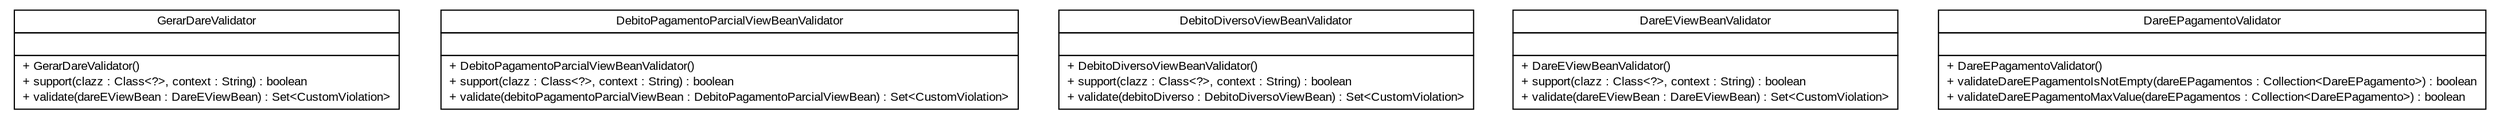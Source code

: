 #!/usr/local/bin/dot
#
# Class diagram 
# Generated by UMLGraph version R5_6 (http://www.umlgraph.org/)
#

digraph G {
	edge [fontname="arial",fontsize=10,labelfontname="arial",labelfontsize=10];
	node [fontname="arial",fontsize=10,shape=plaintext];
	nodesep=0.25;
	ranksep=0.5;
	// br.gov.to.sefaz.arr.parametros.managedbean.viewbean.dare.validator.GerarDareValidator
	c213834 [label=<<table title="br.gov.to.sefaz.arr.parametros.managedbean.viewbean.dare.validator.GerarDareValidator" border="0" cellborder="1" cellspacing="0" cellpadding="2" port="p" href="./GerarDareValidator.html">
		<tr><td><table border="0" cellspacing="0" cellpadding="1">
<tr><td align="center" balign="center"> GerarDareValidator </td></tr>
		</table></td></tr>
		<tr><td><table border="0" cellspacing="0" cellpadding="1">
<tr><td align="left" balign="left">  </td></tr>
		</table></td></tr>
		<tr><td><table border="0" cellspacing="0" cellpadding="1">
<tr><td align="left" balign="left"> + GerarDareValidator() </td></tr>
<tr><td align="left" balign="left"> + support(clazz : Class&lt;?&gt;, context : String) : boolean </td></tr>
<tr><td align="left" balign="left"> + validate(dareEViewBean : DareEViewBean) : Set&lt;CustomViolation&gt; </td></tr>
		</table></td></tr>
		</table>>, URL="./GerarDareValidator.html", fontname="arial", fontcolor="black", fontsize=10.0];
	// br.gov.to.sefaz.arr.parametros.managedbean.viewbean.dare.validator.DebitoPagamentoParcialViewBeanValidator
	c213835 [label=<<table title="br.gov.to.sefaz.arr.parametros.managedbean.viewbean.dare.validator.DebitoPagamentoParcialViewBeanValidator" border="0" cellborder="1" cellspacing="0" cellpadding="2" port="p" href="./DebitoPagamentoParcialViewBeanValidator.html">
		<tr><td><table border="0" cellspacing="0" cellpadding="1">
<tr><td align="center" balign="center"> DebitoPagamentoParcialViewBeanValidator </td></tr>
		</table></td></tr>
		<tr><td><table border="0" cellspacing="0" cellpadding="1">
<tr><td align="left" balign="left">  </td></tr>
		</table></td></tr>
		<tr><td><table border="0" cellspacing="0" cellpadding="1">
<tr><td align="left" balign="left"> + DebitoPagamentoParcialViewBeanValidator() </td></tr>
<tr><td align="left" balign="left"> + support(clazz : Class&lt;?&gt;, context : String) : boolean </td></tr>
<tr><td align="left" balign="left"> + validate(debitoPagamentoParcialViewBean : DebitoPagamentoParcialViewBean) : Set&lt;CustomViolation&gt; </td></tr>
		</table></td></tr>
		</table>>, URL="./DebitoPagamentoParcialViewBeanValidator.html", fontname="arial", fontcolor="black", fontsize=10.0];
	// br.gov.to.sefaz.arr.parametros.managedbean.viewbean.dare.validator.DebitoDiversoViewBeanValidator
	c213836 [label=<<table title="br.gov.to.sefaz.arr.parametros.managedbean.viewbean.dare.validator.DebitoDiversoViewBeanValidator" border="0" cellborder="1" cellspacing="0" cellpadding="2" port="p" href="./DebitoDiversoViewBeanValidator.html">
		<tr><td><table border="0" cellspacing="0" cellpadding="1">
<tr><td align="center" balign="center"> DebitoDiversoViewBeanValidator </td></tr>
		</table></td></tr>
		<tr><td><table border="0" cellspacing="0" cellpadding="1">
<tr><td align="left" balign="left">  </td></tr>
		</table></td></tr>
		<tr><td><table border="0" cellspacing="0" cellpadding="1">
<tr><td align="left" balign="left"> + DebitoDiversoViewBeanValidator() </td></tr>
<tr><td align="left" balign="left"> + support(clazz : Class&lt;?&gt;, context : String) : boolean </td></tr>
<tr><td align="left" balign="left"> + validate(debitoDiverso : DebitoDiversoViewBean) : Set&lt;CustomViolation&gt; </td></tr>
		</table></td></tr>
		</table>>, URL="./DebitoDiversoViewBeanValidator.html", fontname="arial", fontcolor="black", fontsize=10.0];
	// br.gov.to.sefaz.arr.parametros.managedbean.viewbean.dare.validator.DareEViewBeanValidator
	c213837 [label=<<table title="br.gov.to.sefaz.arr.parametros.managedbean.viewbean.dare.validator.DareEViewBeanValidator" border="0" cellborder="1" cellspacing="0" cellpadding="2" port="p" href="./DareEViewBeanValidator.html">
		<tr><td><table border="0" cellspacing="0" cellpadding="1">
<tr><td align="center" balign="center"> DareEViewBeanValidator </td></tr>
		</table></td></tr>
		<tr><td><table border="0" cellspacing="0" cellpadding="1">
<tr><td align="left" balign="left">  </td></tr>
		</table></td></tr>
		<tr><td><table border="0" cellspacing="0" cellpadding="1">
<tr><td align="left" balign="left"> + DareEViewBeanValidator() </td></tr>
<tr><td align="left" balign="left"> + support(clazz : Class&lt;?&gt;, context : String) : boolean </td></tr>
<tr><td align="left" balign="left"> + validate(dareEViewBean : DareEViewBean) : Set&lt;CustomViolation&gt; </td></tr>
		</table></td></tr>
		</table>>, URL="./DareEViewBeanValidator.html", fontname="arial", fontcolor="black", fontsize=10.0];
	// br.gov.to.sefaz.arr.parametros.managedbean.viewbean.dare.validator.DareEPagamentoValidator
	c213838 [label=<<table title="br.gov.to.sefaz.arr.parametros.managedbean.viewbean.dare.validator.DareEPagamentoValidator" border="0" cellborder="1" cellspacing="0" cellpadding="2" port="p" href="./DareEPagamentoValidator.html">
		<tr><td><table border="0" cellspacing="0" cellpadding="1">
<tr><td align="center" balign="center"> DareEPagamentoValidator </td></tr>
		</table></td></tr>
		<tr><td><table border="0" cellspacing="0" cellpadding="1">
<tr><td align="left" balign="left">  </td></tr>
		</table></td></tr>
		<tr><td><table border="0" cellspacing="0" cellpadding="1">
<tr><td align="left" balign="left"> + DareEPagamentoValidator() </td></tr>
<tr><td align="left" balign="left"> + validateDareEPagamentoIsNotEmpty(dareEPagamentos : Collection&lt;DareEPagamento&gt;) : boolean </td></tr>
<tr><td align="left" balign="left"> + validateDareEPagamentoMaxValue(dareEPagamentos : Collection&lt;DareEPagamento&gt;) : boolean </td></tr>
		</table></td></tr>
		</table>>, URL="./DareEPagamentoValidator.html", fontname="arial", fontcolor="black", fontsize=10.0];
}

